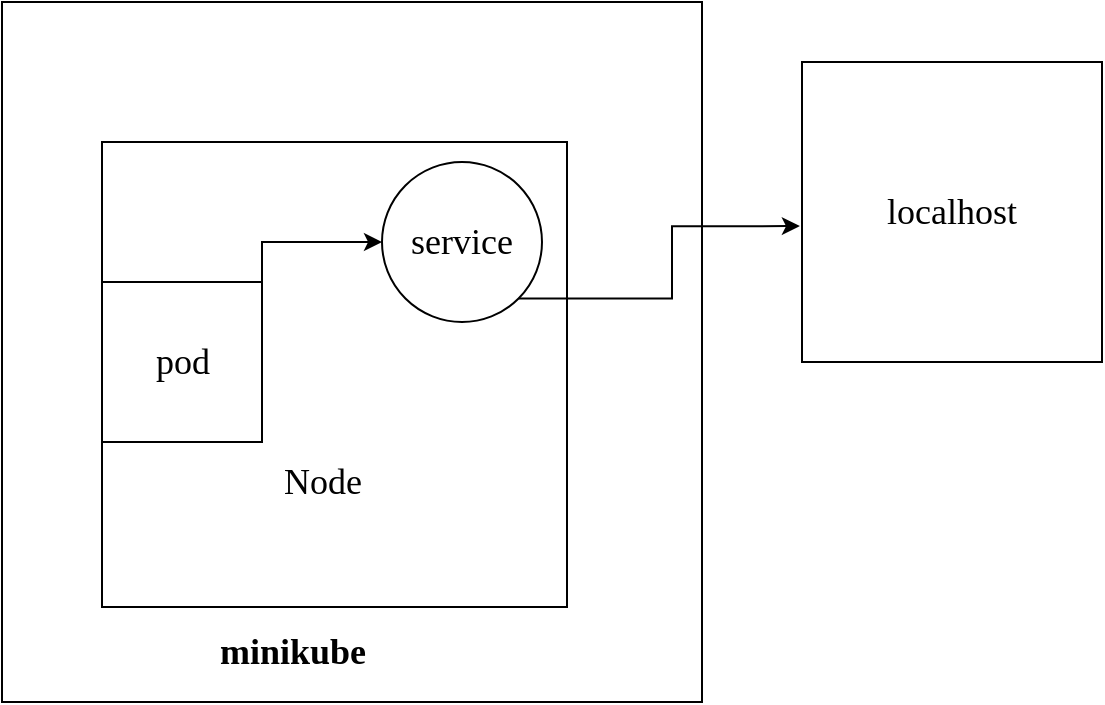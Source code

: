 <mxfile version="20.5.3" type="github">
  <diagram id="DBASQBewErZOWvEtRKqG" name="第 1 页">
    <mxGraphModel dx="1209" dy="674" grid="1" gridSize="10" guides="1" tooltips="1" connect="1" arrows="1" fold="1" page="1" pageScale="1" pageWidth="827" pageHeight="1169" math="0" shadow="0">
      <root>
        <mxCell id="0" />
        <mxCell id="1" parent="0" />
        <mxCell id="gdYoQe0Ufm9aAyCDbhUH-1" value="" style="whiteSpace=wrap;html=1;aspect=fixed;" vertex="1" parent="1">
          <mxGeometry x="190" y="40" width="350" height="350" as="geometry" />
        </mxCell>
        <mxCell id="gdYoQe0Ufm9aAyCDbhUH-2" value="" style="whiteSpace=wrap;html=1;aspect=fixed;fontFamily=Times New Roman;fontStyle=1" vertex="1" parent="1">
          <mxGeometry x="240" y="110" width="232.5" height="232.5" as="geometry" />
        </mxCell>
        <mxCell id="gdYoQe0Ufm9aAyCDbhUH-4" value="&lt;b&gt;&lt;font style=&quot;font-size: 18px;&quot;&gt;minikube&lt;/font&gt;&lt;/b&gt;" style="text;html=1;resizable=0;autosize=1;align=center;verticalAlign=middle;points=[];fillColor=none;strokeColor=none;rounded=0;fontFamily=Times New Roman;" vertex="1" parent="1">
          <mxGeometry x="285" y="345" width="100" height="40" as="geometry" />
        </mxCell>
        <mxCell id="gdYoQe0Ufm9aAyCDbhUH-10" style="edgeStyle=orthogonalEdgeStyle;rounded=0;orthogonalLoop=1;jettySize=auto;html=1;exitX=1;exitY=0;exitDx=0;exitDy=0;entryX=0;entryY=0.5;entryDx=0;entryDy=0;fontFamily=Times New Roman;fontSize=18;" edge="1" parent="1" source="gdYoQe0Ufm9aAyCDbhUH-6" target="gdYoQe0Ufm9aAyCDbhUH-9">
          <mxGeometry relative="1" as="geometry" />
        </mxCell>
        <mxCell id="gdYoQe0Ufm9aAyCDbhUH-6" value="" style="whiteSpace=wrap;html=1;aspect=fixed;fontFamily=Times New Roman;fontSize=18;" vertex="1" parent="1">
          <mxGeometry x="240" y="180" width="80" height="80" as="geometry" />
        </mxCell>
        <mxCell id="gdYoQe0Ufm9aAyCDbhUH-7" value="Node" style="text;html=1;resizable=0;autosize=1;align=center;verticalAlign=middle;points=[];fillColor=none;strokeColor=none;rounded=0;fontFamily=Times New Roman;fontSize=18;" vertex="1" parent="1">
          <mxGeometry x="320" y="260" width="60" height="40" as="geometry" />
        </mxCell>
        <mxCell id="gdYoQe0Ufm9aAyCDbhUH-8" value="pod" style="text;html=1;resizable=0;autosize=1;align=center;verticalAlign=middle;points=[];fillColor=none;strokeColor=none;rounded=0;fontFamily=Times New Roman;fontSize=18;" vertex="1" parent="1">
          <mxGeometry x="255" y="200" width="50" height="40" as="geometry" />
        </mxCell>
        <mxCell id="gdYoQe0Ufm9aAyCDbhUH-12" style="edgeStyle=orthogonalEdgeStyle;rounded=0;orthogonalLoop=1;jettySize=auto;html=1;exitX=1;exitY=1;exitDx=0;exitDy=0;entryX=-0.007;entryY=0.547;entryDx=0;entryDy=0;entryPerimeter=0;fontFamily=Times New Roman;fontSize=18;" edge="1" parent="1" source="gdYoQe0Ufm9aAyCDbhUH-9" target="gdYoQe0Ufm9aAyCDbhUH-11">
          <mxGeometry relative="1" as="geometry" />
        </mxCell>
        <mxCell id="gdYoQe0Ufm9aAyCDbhUH-9" value="service" style="ellipse;whiteSpace=wrap;html=1;aspect=fixed;fontFamily=Times New Roman;fontSize=18;" vertex="1" parent="1">
          <mxGeometry x="380" y="120" width="80" height="80" as="geometry" />
        </mxCell>
        <mxCell id="gdYoQe0Ufm9aAyCDbhUH-11" value="localhost" style="whiteSpace=wrap;html=1;aspect=fixed;fontFamily=Times New Roman;fontSize=18;" vertex="1" parent="1">
          <mxGeometry x="590" y="70" width="150" height="150" as="geometry" />
        </mxCell>
      </root>
    </mxGraphModel>
  </diagram>
</mxfile>
